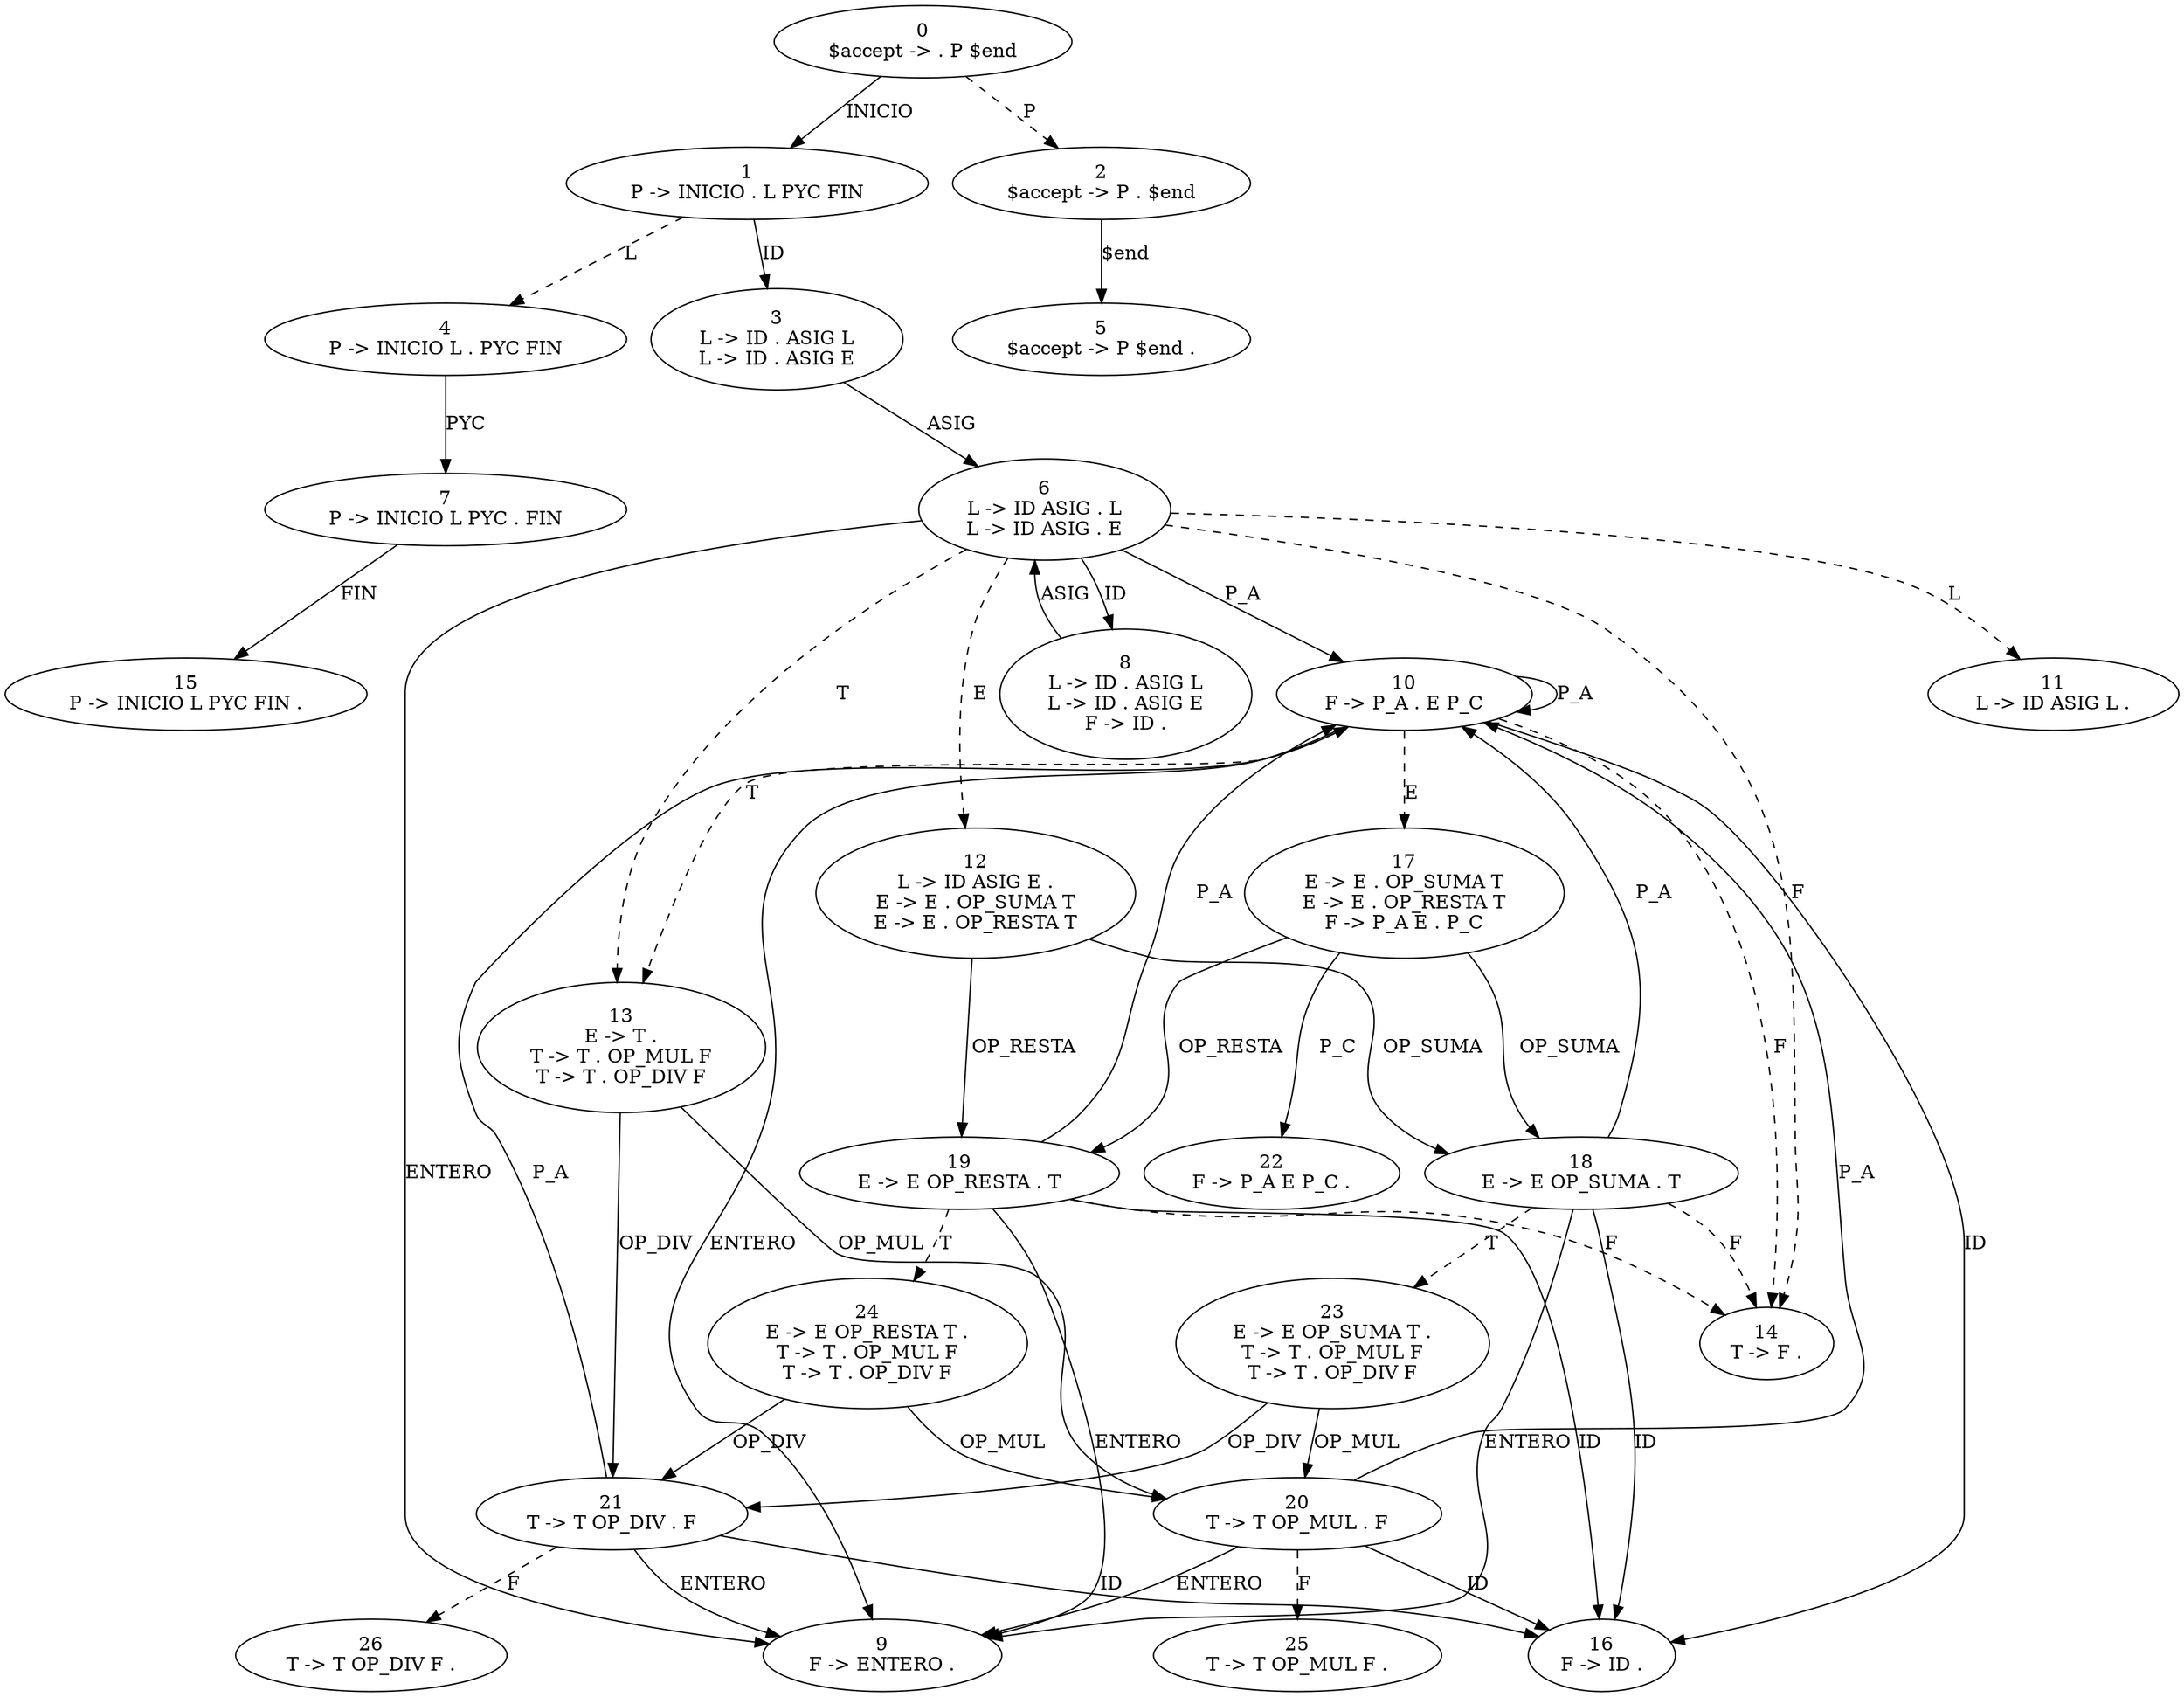 digraph Automaton {
  0 [label="0\n$accept -> . P $end"]
  0 -> 1 [style=solid label="INICIO"]
  0 -> 2 [style=dashed label="P"]
  1 [label="1\nP -> INICIO . L PYC FIN"]
  1 -> 3 [style=solid label="ID"]
  1 -> 4 [style=dashed label="L"]
  2 [label="2\n$accept -> P . $end"]
  2 -> 5 [style=solid label="$end"]
  3 [label="3\nL -> ID . ASIG L\nL -> ID . ASIG E"]
  3 -> 6 [style=solid label="ASIG"]
  4 [label="4\nP -> INICIO L . PYC FIN"]
  4 -> 7 [style=solid label="PYC"]
  5 [label="5\n$accept -> P $end ."]
  6 [label="6\nL -> ID ASIG . L\nL -> ID ASIG . E"]
  6 -> 8 [style=solid label="ID"]
  6 -> 9 [style=solid label="ENTERO"]
  6 -> 10 [style=solid label="P_A"]
  6 -> 11 [style=dashed label="L"]
  6 -> 12 [style=dashed label="E"]
  6 -> 13 [style=dashed label="T"]
  6 -> 14 [style=dashed label="F"]
  7 [label="7\nP -> INICIO L PYC . FIN"]
  7 -> 15 [style=solid label="FIN"]
  8 [label="8\nL -> ID . ASIG L\nL -> ID . ASIG E\nF -> ID ."]
  8 -> 6 [style=solid label="ASIG"]
  9 [label="9\nF -> ENTERO ."]
  10 [label="10\nF -> P_A . E P_C"]
  10 -> 16 [style=solid label="ID"]
  10 -> 9 [style=solid label="ENTERO"]
  10 -> 10 [style=solid label="P_A"]
  10 -> 17 [style=dashed label="E"]
  10 -> 13 [style=dashed label="T"]
  10 -> 14 [style=dashed label="F"]
  11 [label="11\nL -> ID ASIG L ."]
  12 [label="12\nL -> ID ASIG E .\nE -> E . OP_SUMA T\nE -> E . OP_RESTA T"]
  12 -> 18 [style=solid label="OP_SUMA"]
  12 -> 19 [style=solid label="OP_RESTA"]
  13 [label="13\nE -> T .\nT -> T . OP_MUL F\nT -> T . OP_DIV F"]
  13 -> 20 [style=solid label="OP_MUL"]
  13 -> 21 [style=solid label="OP_DIV"]
  14 [label="14\nT -> F ."]
  15 [label="15\nP -> INICIO L PYC FIN ."]
  16 [label="16\nF -> ID ."]
  17 [label="17\nE -> E . OP_SUMA T\nE -> E . OP_RESTA T\nF -> P_A E . P_C"]
  17 -> 18 [style=solid label="OP_SUMA"]
  17 -> 19 [style=solid label="OP_RESTA"]
  17 -> 22 [style=solid label="P_C"]
  18 [label="18\nE -> E OP_SUMA . T"]
  18 -> 16 [style=solid label="ID"]
  18 -> 9 [style=solid label="ENTERO"]
  18 -> 10 [style=solid label="P_A"]
  18 -> 23 [style=dashed label="T"]
  18 -> 14 [style=dashed label="F"]
  19 [label="19\nE -> E OP_RESTA . T"]
  19 -> 16 [style=solid label="ID"]
  19 -> 9 [style=solid label="ENTERO"]
  19 -> 10 [style=solid label="P_A"]
  19 -> 24 [style=dashed label="T"]
  19 -> 14 [style=dashed label="F"]
  20 [label="20\nT -> T OP_MUL . F"]
  20 -> 16 [style=solid label="ID"]
  20 -> 9 [style=solid label="ENTERO"]
  20 -> 10 [style=solid label="P_A"]
  20 -> 25 [style=dashed label="F"]
  21 [label="21\nT -> T OP_DIV . F"]
  21 -> 16 [style=solid label="ID"]
  21 -> 9 [style=solid label="ENTERO"]
  21 -> 10 [style=solid label="P_A"]
  21 -> 26 [style=dashed label="F"]
  22 [label="22\nF -> P_A E P_C ."]
  23 [label="23\nE -> E OP_SUMA T .\nT -> T . OP_MUL F\nT -> T . OP_DIV F"]
  23 -> 20 [style=solid label="OP_MUL"]
  23 -> 21 [style=solid label="OP_DIV"]
  24 [label="24\nE -> E OP_RESTA T .\nT -> T . OP_MUL F\nT -> T . OP_DIV F"]
  24 -> 20 [style=solid label="OP_MUL"]
  24 -> 21 [style=solid label="OP_DIV"]
  25 [label="25\nT -> T OP_MUL F ."]
  26 [label="26\nT -> T OP_DIV F ."]
}
